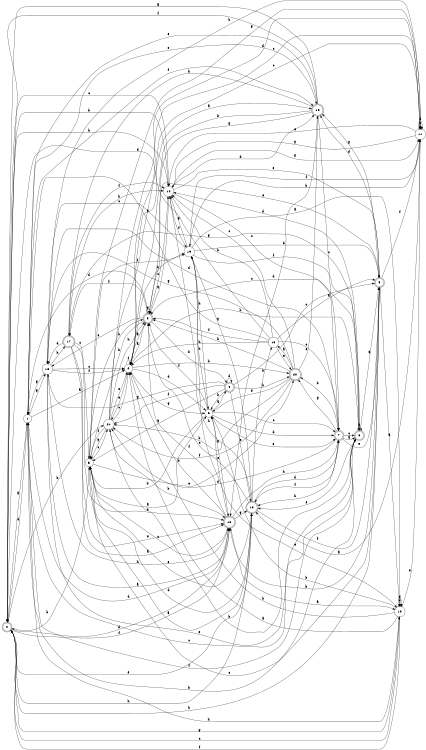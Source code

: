 digraph n18_3 {
__start0 [label="" shape="none"];

rankdir=LR;
size="8,5";

s0 [style="rounded,filled", color="black", fillcolor="white" shape="doublecircle", label="0"];
s1 [style="filled", color="black", fillcolor="white" shape="circle", label="1"];
s2 [style="filled", color="black", fillcolor="white" shape="circle", label="2"];
s3 [style="rounded,filled", color="black", fillcolor="white" shape="doublecircle", label="3"];
s4 [style="rounded,filled", color="black", fillcolor="white" shape="doublecircle", label="4"];
s5 [style="filled", color="black", fillcolor="white" shape="circle", label="5"];
s6 [style="filled", color="black", fillcolor="white" shape="circle", label="6"];
s7 [style="rounded,filled", color="black", fillcolor="white" shape="doublecircle", label="7"];
s8 [style="rounded,filled", color="black", fillcolor="white" shape="doublecircle", label="8"];
s9 [style="rounded,filled", color="black", fillcolor="white" shape="doublecircle", label="9"];
s10 [style="filled", color="black", fillcolor="white" shape="circle", label="10"];
s11 [style="filled", color="black", fillcolor="white" shape="circle", label="11"];
s12 [style="rounded,filled", color="black", fillcolor="white" shape="doublecircle", label="12"];
s13 [style="filled", color="black", fillcolor="white" shape="circle", label="13"];
s14 [style="filled", color="black", fillcolor="white" shape="circle", label="14"];
s15 [style="rounded,filled", color="black", fillcolor="white" shape="doublecircle", label="15"];
s16 [style="rounded,filled", color="black", fillcolor="white" shape="doublecircle", label="16"];
s17 [style="rounded,filled", color="black", fillcolor="white" shape="doublecircle", label="17"];
s18 [style="filled", color="black", fillcolor="white" shape="circle", label="18"];
s19 [style="filled", color="black", fillcolor="white" shape="circle", label="19"];
s20 [style="rounded,filled", color="black", fillcolor="white" shape="doublecircle", label="20"];
s21 [style="filled", color="black", fillcolor="white" shape="circle", label="21"];
s0 -> s1 [label="a"];
s0 -> s21 [label="b"];
s0 -> s14 [label="c"];
s0 -> s16 [label="d"];
s0 -> s12 [label="e"];
s0 -> s16 [label="f"];
s0 -> s10 [label="g"];
s0 -> s12 [label="h"];
s1 -> s2 [label="a"];
s1 -> s8 [label="b"];
s1 -> s8 [label="c"];
s1 -> s0 [label="d"];
s1 -> s15 [label="e"];
s1 -> s15 [label="f"];
s1 -> s18 [label="g"];
s1 -> s10 [label="h"];
s2 -> s3 [label="a"];
s2 -> s19 [label="b"];
s2 -> s11 [label="c"];
s2 -> s6 [label="d"];
s2 -> s21 [label="e"];
s2 -> s2 [label="f"];
s2 -> s6 [label="g"];
s2 -> s20 [label="h"];
s3 -> s2 [label="a"];
s3 -> s4 [label="b"];
s3 -> s14 [label="c"];
s3 -> s1 [label="d"];
s3 -> s18 [label="e"];
s3 -> s17 [label="f"];
s3 -> s3 [label="g"];
s3 -> s5 [label="h"];
s4 -> s5 [label="a"];
s4 -> s6 [label="b"];
s4 -> s9 [label="c"];
s4 -> s4 [label="d"];
s4 -> s12 [label="e"];
s4 -> s21 [label="f"];
s4 -> s18 [label="g"];
s4 -> s20 [label="h"];
s5 -> s6 [label="a"];
s5 -> s0 [label="b"];
s5 -> s21 [label="c"];
s5 -> s12 [label="d"];
s5 -> s20 [label="e"];
s5 -> s19 [label="f"];
s5 -> s11 [label="g"];
s5 -> s3 [label="h"];
s6 -> s4 [label="a"];
s6 -> s5 [label="b"];
s6 -> s7 [label="c"];
s6 -> s7 [label="d"];
s6 -> s7 [label="e"];
s6 -> s3 [label="f"];
s6 -> s16 [label="g"];
s6 -> s19 [label="h"];
s7 -> s8 [label="a"];
s7 -> s20 [label="b"];
s7 -> s8 [label="c"];
s7 -> s21 [label="d"];
s7 -> s9 [label="e"];
s7 -> s12 [label="f"];
s7 -> s20 [label="g"];
s7 -> s12 [label="h"];
s8 -> s9 [label="a"];
s8 -> s21 [label="b"];
s8 -> s3 [label="c"];
s8 -> s14 [label="d"];
s8 -> s12 [label="e"];
s8 -> s1 [label="f"];
s8 -> s8 [label="g"];
s8 -> s2 [label="h"];
s9 -> s10 [label="a"];
s9 -> s16 [label="b"];
s9 -> s5 [label="c"];
s9 -> s15 [label="d"];
s9 -> s3 [label="e"];
s9 -> s11 [label="f"];
s9 -> s15 [label="g"];
s9 -> s0 [label="h"];
s10 -> s2 [label="a"];
s10 -> s6 [label="b"];
s10 -> s0 [label="c"];
s10 -> s10 [label="d"];
s10 -> s11 [label="e"];
s10 -> s0 [label="f"];
s10 -> s10 [label="g"];
s10 -> s2 [label="h"];
s11 -> s12 [label="a"];
s11 -> s11 [label="b"];
s11 -> s2 [label="c"];
s11 -> s11 [label="d"];
s11 -> s14 [label="e"];
s11 -> s19 [label="f"];
s11 -> s14 [label="g"];
s11 -> s18 [label="h"];
s12 -> s5 [label="a"];
s12 -> s13 [label="b"];
s12 -> s3 [label="c"];
s12 -> s7 [label="d"];
s12 -> s5 [label="e"];
s12 -> s9 [label="f"];
s12 -> s19 [label="g"];
s12 -> s14 [label="h"];
s13 -> s9 [label="a"];
s13 -> s14 [label="b"];
s13 -> s7 [label="c"];
s13 -> s0 [label="d"];
s13 -> s20 [label="e"];
s13 -> s3 [label="f"];
s13 -> s1 [label="g"];
s13 -> s2 [label="h"];
s14 -> s3 [label="a"];
s14 -> s0 [label="b"];
s14 -> s7 [label="c"];
s14 -> s15 [label="d"];
s14 -> s9 [label="e"];
s14 -> s19 [label="f"];
s14 -> s11 [label="g"];
s14 -> s0 [label="h"];
s15 -> s0 [label="a"];
s15 -> s2 [label="b"];
s15 -> s7 [label="c"];
s15 -> s16 [label="d"];
s15 -> s1 [label="e"];
s15 -> s0 [label="f"];
s15 -> s3 [label="g"];
s15 -> s17 [label="h"];
s16 -> s10 [label="a"];
s16 -> s2 [label="b"];
s16 -> s5 [label="c"];
s16 -> s1 [label="d"];
s16 -> s6 [label="e"];
s16 -> s3 [label="f"];
s16 -> s12 [label="g"];
s16 -> s7 [label="h"];
s17 -> s16 [label="a"];
s17 -> s16 [label="b"];
s17 -> s5 [label="c"];
s17 -> s18 [label="d"];
s17 -> s16 [label="e"];
s17 -> s14 [label="f"];
s17 -> s8 [label="g"];
s17 -> s14 [label="h"];
s18 -> s16 [label="a"];
s18 -> s17 [label="b"];
s18 -> s2 [label="c"];
s18 -> s7 [label="d"];
s18 -> s8 [label="e"];
s18 -> s2 [label="f"];
s18 -> s1 [label="g"];
s18 -> s16 [label="h"];
s19 -> s10 [label="a"];
s19 -> s11 [label="b"];
s19 -> s18 [label="c"];
s19 -> s9 [label="d"];
s19 -> s10 [label="e"];
s19 -> s8 [label="f"];
s19 -> s14 [label="g"];
s19 -> s6 [label="h"];
s20 -> s13 [label="a"];
s20 -> s21 [label="b"];
s20 -> s14 [label="c"];
s20 -> s6 [label="d"];
s20 -> s15 [label="e"];
s20 -> s21 [label="f"];
s20 -> s18 [label="g"];
s20 -> s3 [label="h"];
s21 -> s15 [label="a"];
s21 -> s16 [label="b"];
s21 -> s2 [label="c"];
s21 -> s11 [label="d"];
s21 -> s2 [label="e"];
s21 -> s5 [label="f"];
s21 -> s5 [label="g"];
s21 -> s3 [label="h"];

}